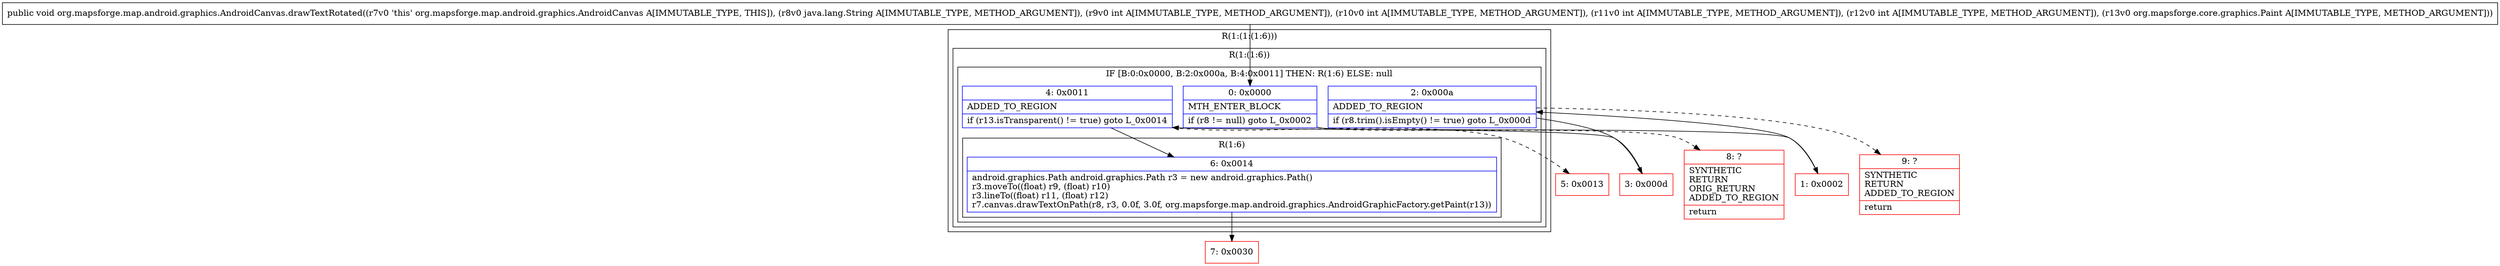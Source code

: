 digraph "CFG fororg.mapsforge.map.android.graphics.AndroidCanvas.drawTextRotated(Ljava\/lang\/String;IIIILorg\/mapsforge\/core\/graphics\/Paint;)V" {
subgraph cluster_Region_1701992726 {
label = "R(1:(1:(1:6)))";
node [shape=record,color=blue];
subgraph cluster_Region_524531381 {
label = "R(1:(1:6))";
node [shape=record,color=blue];
subgraph cluster_IfRegion_1892916286 {
label = "IF [B:0:0x0000, B:2:0x000a, B:4:0x0011] THEN: R(1:6) ELSE: null";
node [shape=record,color=blue];
Node_0 [shape=record,label="{0\:\ 0x0000|MTH_ENTER_BLOCK\l|if (r8 != null) goto L_0x0002\l}"];
Node_2 [shape=record,label="{2\:\ 0x000a|ADDED_TO_REGION\l|if (r8.trim().isEmpty() != true) goto L_0x000d\l}"];
Node_4 [shape=record,label="{4\:\ 0x0011|ADDED_TO_REGION\l|if (r13.isTransparent() != true) goto L_0x0014\l}"];
subgraph cluster_Region_1305812391 {
label = "R(1:6)";
node [shape=record,color=blue];
Node_6 [shape=record,label="{6\:\ 0x0014|android.graphics.Path android.graphics.Path r3 = new android.graphics.Path()\lr3.moveTo((float) r9, (float) r10)\lr3.lineTo((float) r11, (float) r12)\lr7.canvas.drawTextOnPath(r8, r3, 0.0f, 3.0f, org.mapsforge.map.android.graphics.AndroidGraphicFactory.getPaint(r13))\l}"];
}
}
}
}
Node_1 [shape=record,color=red,label="{1\:\ 0x0002}"];
Node_3 [shape=record,color=red,label="{3\:\ 0x000d}"];
Node_5 [shape=record,color=red,label="{5\:\ 0x0013}"];
Node_7 [shape=record,color=red,label="{7\:\ 0x0030}"];
Node_8 [shape=record,color=red,label="{8\:\ ?|SYNTHETIC\lRETURN\lORIG_RETURN\lADDED_TO_REGION\l|return\l}"];
Node_9 [shape=record,color=red,label="{9\:\ ?|SYNTHETIC\lRETURN\lADDED_TO_REGION\l|return\l}"];
MethodNode[shape=record,label="{public void org.mapsforge.map.android.graphics.AndroidCanvas.drawTextRotated((r7v0 'this' org.mapsforge.map.android.graphics.AndroidCanvas A[IMMUTABLE_TYPE, THIS]), (r8v0 java.lang.String A[IMMUTABLE_TYPE, METHOD_ARGUMENT]), (r9v0 int A[IMMUTABLE_TYPE, METHOD_ARGUMENT]), (r10v0 int A[IMMUTABLE_TYPE, METHOD_ARGUMENT]), (r11v0 int A[IMMUTABLE_TYPE, METHOD_ARGUMENT]), (r12v0 int A[IMMUTABLE_TYPE, METHOD_ARGUMENT]), (r13v0 org.mapsforge.core.graphics.Paint A[IMMUTABLE_TYPE, METHOD_ARGUMENT])) }"];
MethodNode -> Node_0;
Node_0 -> Node_1;
Node_0 -> Node_8[style=dashed];
Node_2 -> Node_3;
Node_2 -> Node_9[style=dashed];
Node_4 -> Node_5[style=dashed];
Node_4 -> Node_6;
Node_6 -> Node_7;
Node_1 -> Node_2;
Node_3 -> Node_4;
}

